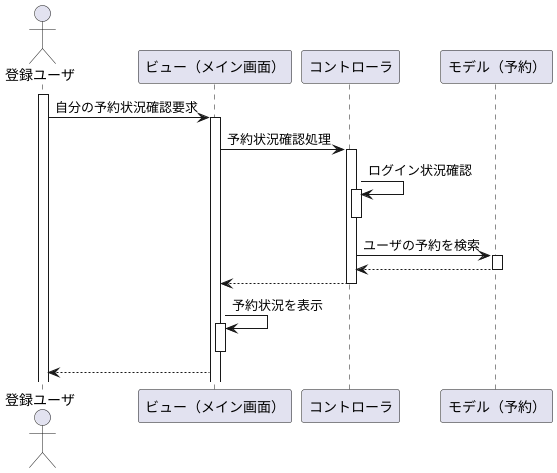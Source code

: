 @startuml 自分の予約状況を確認する機能

actor 登録ユーザ as user
participant "ビュー（メイン画面）" as view
participant "コントローラ" as controller
participant "モデル（予約）" as model

activate user

user ->  view : 自分の予約状況確認要求
activate view
view -> controller : 予約状況確認処理
activate controller

controller -> controller : ログイン状況確認
activate controller
deactivate controller

controller -> model : ユーザの予約を検索
activate model
controller <-- model
deactivate model
view <-- controller
deactivate controller

view -> view : 予約状況を表示
activate view
deactivate view

user <-- view

@enduml
